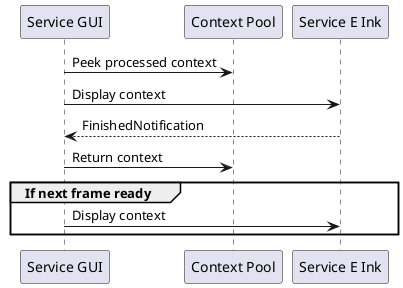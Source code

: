 @startuml
participant "Service GUI" as gui
participant "Context Pool" as pool
participant "Service E Ink" as eink

gui -> pool: Peek processed context
gui -> eink: Display context
return FinishedNotification
gui -> pool: Return context
group If next frame ready
	gui -> eink: Display context
end

@enduml
